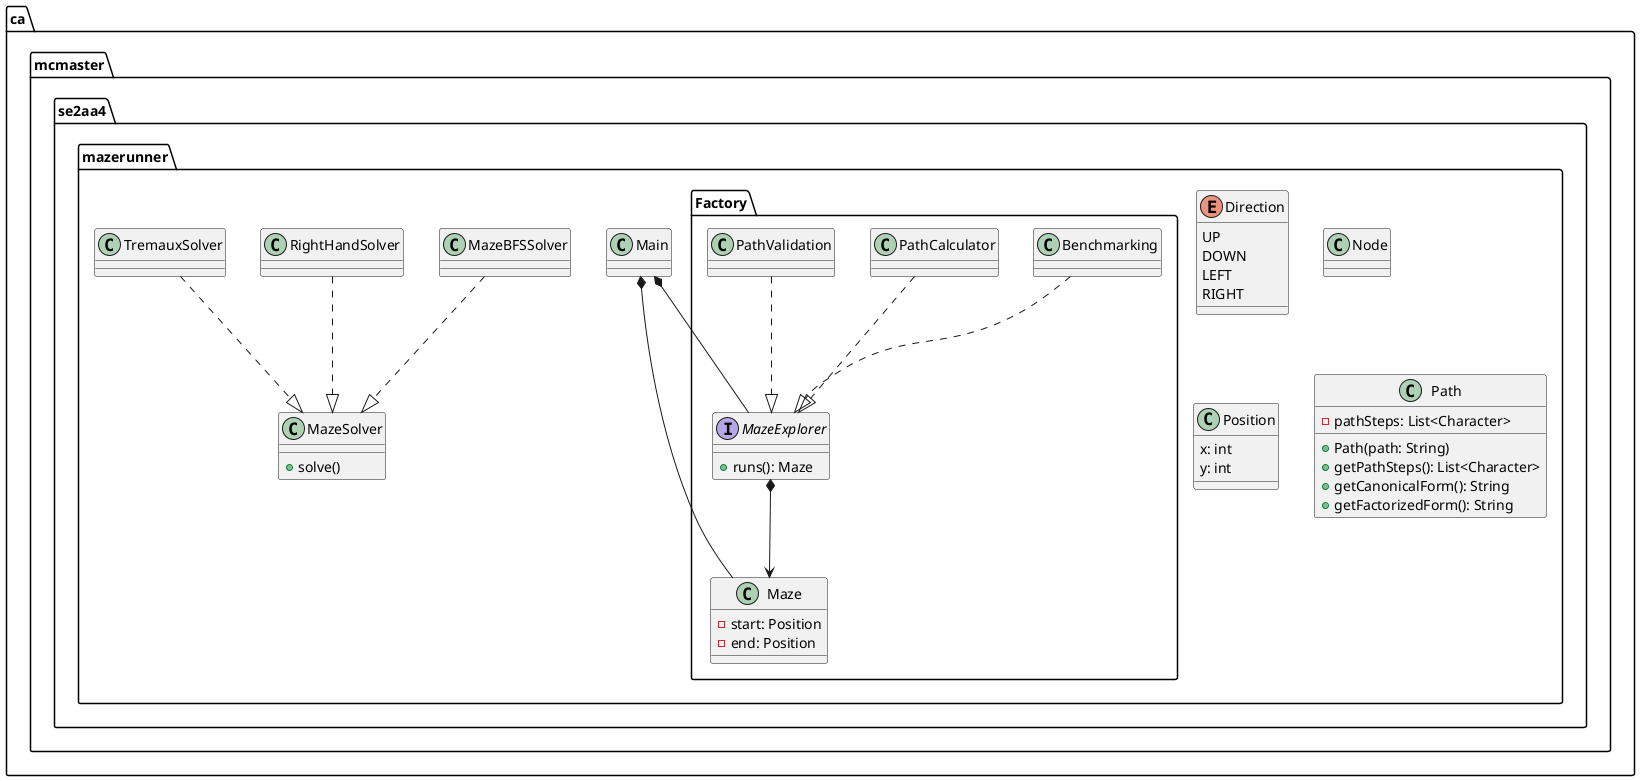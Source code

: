 @startuml
package "ca.mcmaster.se2aa4.mazerunner" {
    enum Direction {
        UP
        DOWN
        LEFT
        RIGHT
        
    }

    
    class Node {
        
    }

    class Position {
        x: int
        y: int
        
    }

    class Path {
        -pathSteps: List<Character>
        +Path(path: String)
        +getPathSteps(): List<Character>
        +getCanonicalForm(): String
        +getFactorizedForm(): String
    }
    class MazeBFSSolver{

    } 
    class Main{

    }
    class MazeSolver{
        +solve()
    }
    class RightHandSolver{

    }
    class TremauxSolver{

    }
    package "ca.mcmaster.se2aa4.mazerunner.Factory" {
        interface MazeExplorer {
            +runs(): Maze
        }

        class Benchmarking {
        
        }   

        class PathCalculator {
        
        }
        class PathValidation{

        }
        class Maze {
        
        -start: Position
        -end: Position
        
        }

    }
}



Benchmarking ..|> MazeExplorer
PathCalculator ..|> MazeExplorer
PathValidation ..|> MazeExplorer

MazeBFSSolver ..|> MazeSolver
RightHandSolver ..|> MazeSolver
TremauxSolver ..|> MazeSolver

MazeExplorer *--> Maze

Main *-- Maze
Main *-- MazeExplorer

@enduml